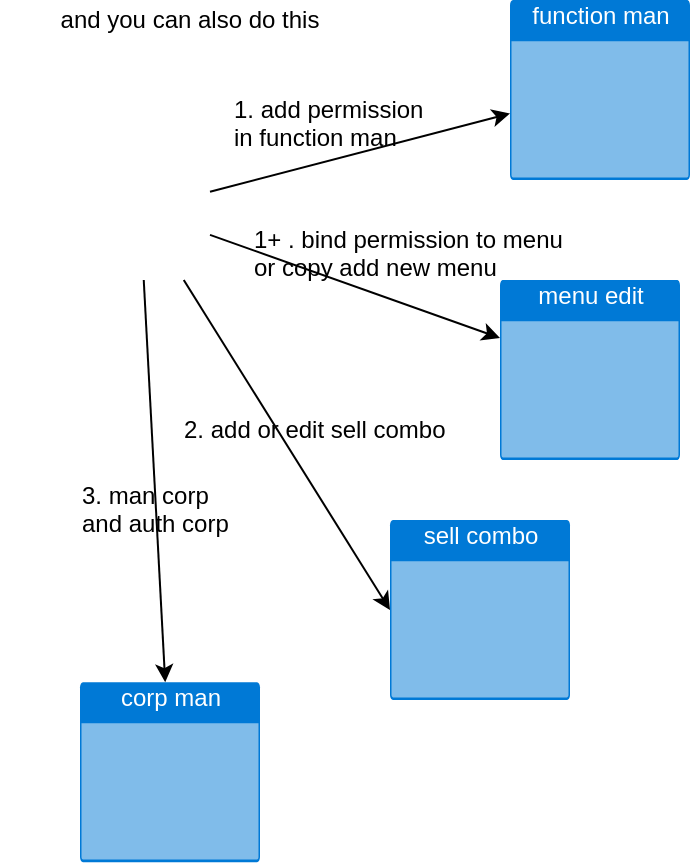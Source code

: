 <mxfile version="11.2.3" type="google" pages="1"><diagram id="DKoIddo76EaKM7ddz1Kl" name="Page-1"><mxGraphModel dx="860" dy="459" grid="1" gridSize="10" guides="1" tooltips="1" connect="1" arrows="1" fold="1" page="1" pageScale="1" pageWidth="827" pageHeight="1169" math="0" shadow="0"><root><mxCell id="0"/><mxCell id="1" parent="0"/><mxCell id="kU4bj8_mlOWc5RcehKkc-1" value="and you can also do this" style="text;html=1;strokeColor=none;fillColor=none;align=center;verticalAlign=middle;whiteSpace=wrap;rounded=0;" vertex="1" parent="1"><mxGeometry x="233" y="410" width="190" height="20" as="geometry"/></mxCell><mxCell id="kU4bj8_mlOWc5RcehKkc-2" style="edgeStyle=none;rounded=0;orthogonalLoop=1;jettySize=auto;html=1;" edge="1" parent="1" source="kU4bj8_mlOWc5RcehKkc-6" target="kU4bj8_mlOWc5RcehKkc-7"><mxGeometry relative="1" as="geometry"/></mxCell><mxCell id="kU4bj8_mlOWc5RcehKkc-3" style="edgeStyle=none;rounded=0;orthogonalLoop=1;jettySize=auto;html=1;" edge="1" parent="1" source="kU4bj8_mlOWc5RcehKkc-6" target="kU4bj8_mlOWc5RcehKkc-9"><mxGeometry relative="1" as="geometry"/></mxCell><mxCell id="kU4bj8_mlOWc5RcehKkc-4" style="edgeStyle=none;rounded=0;orthogonalLoop=1;jettySize=auto;html=1;entryX=0;entryY=0.5;entryDx=0;entryDy=0;entryPerimeter=0;" edge="1" parent="1" source="kU4bj8_mlOWc5RcehKkc-6" target="kU4bj8_mlOWc5RcehKkc-11"><mxGeometry relative="1" as="geometry"/></mxCell><mxCell id="kU4bj8_mlOWc5RcehKkc-5" style="edgeStyle=none;rounded=0;orthogonalLoop=1;jettySize=auto;html=1;" edge="1" parent="1" source="kU4bj8_mlOWc5RcehKkc-6" target="kU4bj8_mlOWc5RcehKkc-13"><mxGeometry relative="1" as="geometry"/></mxCell><mxCell id="kU4bj8_mlOWc5RcehKkc-6" value="" style="shape=image;html=1;verticalAlign=top;verticalLabelPosition=bottom;labelBackgroundColor=#ffffff;imageAspect=0;aspect=fixed;image=https://cdn3.iconfinder.com/data/icons/animals-105/150/icon_animal_cachorro-128.png" vertex="1" parent="1"><mxGeometry x="268" y="480" width="70" height="70" as="geometry"/></mxCell><mxCell id="kU4bj8_mlOWc5RcehKkc-7" value="function man" style="html=1;strokeColor=none;fillColor=#0079D6;labelPosition=center;verticalLabelPosition=middle;verticalAlign=top;align=center;fontSize=12;outlineConnect=0;spacingTop=-6;fontColor=#FFFFFF;shape=mxgraph.sitemap.page;" vertex="1" parent="1"><mxGeometry x="488" y="410" width="90" height="90" as="geometry"/></mxCell><mxCell id="kU4bj8_mlOWc5RcehKkc-8" value="1. add permission&lt;br&gt;in function man" style="text;html=1;resizable=0;points=[];autosize=1;align=left;verticalAlign=top;spacingTop=-4;" vertex="1" parent="1"><mxGeometry x="348" y="455" width="110" height="30" as="geometry"/></mxCell><mxCell id="kU4bj8_mlOWc5RcehKkc-9" value="menu edit" style="html=1;strokeColor=none;fillColor=#0079D6;labelPosition=center;verticalLabelPosition=middle;verticalAlign=top;align=center;fontSize=12;outlineConnect=0;spacingTop=-6;fontColor=#FFFFFF;shape=mxgraph.sitemap.page;" vertex="1" parent="1"><mxGeometry x="483" y="550" width="90" height="90" as="geometry"/></mxCell><mxCell id="kU4bj8_mlOWc5RcehKkc-10" value="1+ . bind permission to menu&lt;br&gt;or copy add new menu" style="text;html=1;resizable=0;points=[];autosize=1;align=left;verticalAlign=top;spacingTop=-4;" vertex="1" parent="1"><mxGeometry x="358" y="520" width="170" height="30" as="geometry"/></mxCell><mxCell id="kU4bj8_mlOWc5RcehKkc-11" value="sell combo" style="html=1;strokeColor=none;fillColor=#0079D6;labelPosition=center;verticalLabelPosition=middle;verticalAlign=top;align=center;fontSize=12;outlineConnect=0;spacingTop=-6;fontColor=#FFFFFF;shape=mxgraph.sitemap.page;" vertex="1" parent="1"><mxGeometry x="428" y="670" width="90" height="90" as="geometry"/></mxCell><mxCell id="kU4bj8_mlOWc5RcehKkc-12" value="2. add or edit sell combo" style="text;html=1;resizable=0;points=[];autosize=1;align=left;verticalAlign=top;spacingTop=-4;" vertex="1" parent="1"><mxGeometry x="323" y="615" width="150" height="10" as="geometry"/></mxCell><mxCell id="kU4bj8_mlOWc5RcehKkc-13" value="corp man" style="html=1;strokeColor=none;fillColor=#0079D6;labelPosition=center;verticalLabelPosition=middle;verticalAlign=top;align=center;fontSize=12;outlineConnect=0;spacingTop=-6;fontColor=#FFFFFF;shape=mxgraph.sitemap.page;" vertex="1" parent="1"><mxGeometry x="273" y="751.067" width="90" height="90" as="geometry"/></mxCell><mxCell id="kU4bj8_mlOWc5RcehKkc-14" value="3. man corp&amp;nbsp;&lt;br&gt;and auth corp" style="text;html=1;resizable=0;points=[];autosize=1;align=left;verticalAlign=top;spacingTop=-4;" vertex="1" parent="1"><mxGeometry x="272" y="648" width="90" height="30" as="geometry"/></mxCell></root></mxGraphModel></diagram></mxfile>